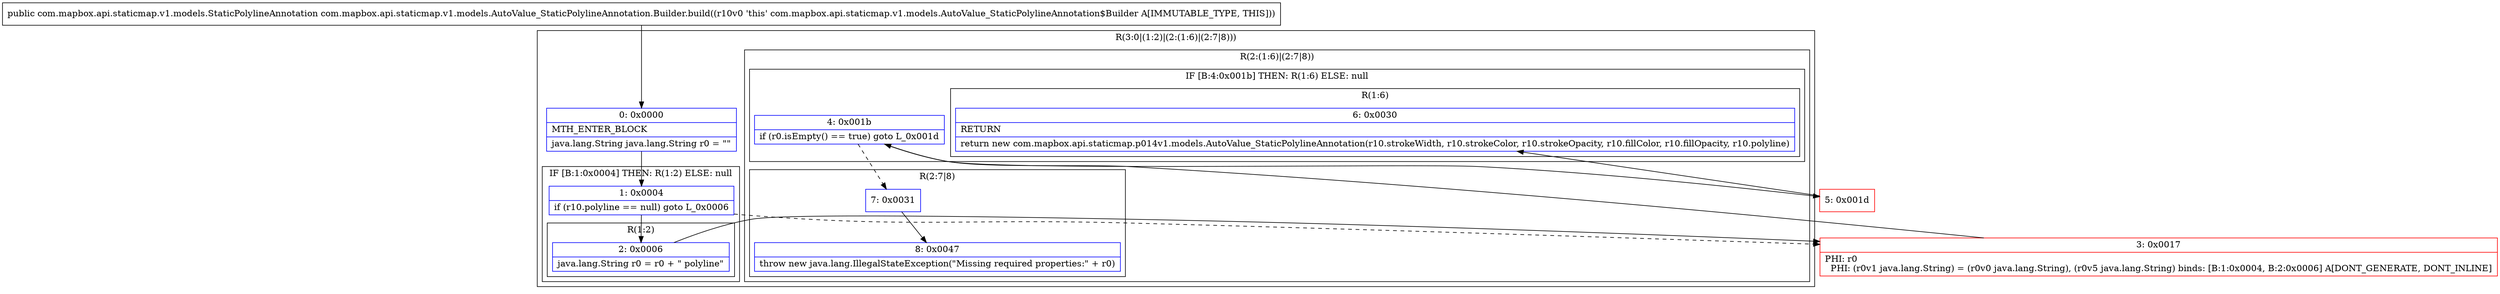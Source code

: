 digraph "CFG forcom.mapbox.api.staticmap.v1.models.AutoValue_StaticPolylineAnnotation.Builder.build()Lcom\/mapbox\/api\/staticmap\/v1\/models\/StaticPolylineAnnotation;" {
subgraph cluster_Region_685410505 {
label = "R(3:0|(1:2)|(2:(1:6)|(2:7|8)))";
node [shape=record,color=blue];
Node_0 [shape=record,label="{0\:\ 0x0000|MTH_ENTER_BLOCK\l|java.lang.String java.lang.String r0 = \"\"\l}"];
subgraph cluster_IfRegion_1695672761 {
label = "IF [B:1:0x0004] THEN: R(1:2) ELSE: null";
node [shape=record,color=blue];
Node_1 [shape=record,label="{1\:\ 0x0004|if (r10.polyline == null) goto L_0x0006\l}"];
subgraph cluster_Region_1795223851 {
label = "R(1:2)";
node [shape=record,color=blue];
Node_2 [shape=record,label="{2\:\ 0x0006|java.lang.String r0 = r0 + \" polyline\"\l}"];
}
}
subgraph cluster_Region_250146595 {
label = "R(2:(1:6)|(2:7|8))";
node [shape=record,color=blue];
subgraph cluster_IfRegion_616757294 {
label = "IF [B:4:0x001b] THEN: R(1:6) ELSE: null";
node [shape=record,color=blue];
Node_4 [shape=record,label="{4\:\ 0x001b|if (r0.isEmpty() == true) goto L_0x001d\l}"];
subgraph cluster_Region_429670583 {
label = "R(1:6)";
node [shape=record,color=blue];
Node_6 [shape=record,label="{6\:\ 0x0030|RETURN\l|return new com.mapbox.api.staticmap.p014v1.models.AutoValue_StaticPolylineAnnotation(r10.strokeWidth, r10.strokeColor, r10.strokeOpacity, r10.fillColor, r10.fillOpacity, r10.polyline)\l}"];
}
}
subgraph cluster_Region_735448022 {
label = "R(2:7|8)";
node [shape=record,color=blue];
Node_7 [shape=record,label="{7\:\ 0x0031}"];
Node_8 [shape=record,label="{8\:\ 0x0047|throw new java.lang.IllegalStateException(\"Missing required properties:\" + r0)\l}"];
}
}
}
Node_3 [shape=record,color=red,label="{3\:\ 0x0017|PHI: r0 \l  PHI: (r0v1 java.lang.String) = (r0v0 java.lang.String), (r0v5 java.lang.String) binds: [B:1:0x0004, B:2:0x0006] A[DONT_GENERATE, DONT_INLINE]\l}"];
Node_5 [shape=record,color=red,label="{5\:\ 0x001d}"];
MethodNode[shape=record,label="{public com.mapbox.api.staticmap.v1.models.StaticPolylineAnnotation com.mapbox.api.staticmap.v1.models.AutoValue_StaticPolylineAnnotation.Builder.build((r10v0 'this' com.mapbox.api.staticmap.v1.models.AutoValue_StaticPolylineAnnotation$Builder A[IMMUTABLE_TYPE, THIS])) }"];
MethodNode -> Node_0;
Node_0 -> Node_1;
Node_1 -> Node_2;
Node_1 -> Node_3[style=dashed];
Node_2 -> Node_3;
Node_4 -> Node_5;
Node_4 -> Node_7[style=dashed];
Node_7 -> Node_8;
Node_3 -> Node_4;
Node_5 -> Node_6;
}

